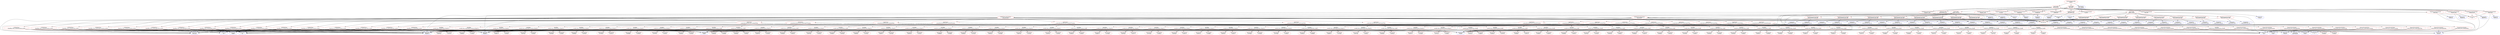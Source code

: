 digraph model_s{
"model_s" [ color=red, label="RooSimultaneousOpt\nmodel_s"];
"pdf_binChIso" [ color=red, label="RooProdPdf\npdf_binChIso"];
"pdf_binChIso_nuis" [ color=red, label="RooRealSumPdf\npdf_binChIso_nuis"];
"prop_binChIso" [ color=red, label="CMSHistErrorPropagator\nprop_binChIso"];
"shapeBkg_ChIso_isolatedZGamma_morph" [ color=red, label="CMSHistFunc\nshapeBkg_ChIso_isolatedZGamma_morph"];
"CMS_th1x" [ color=blue, label="RooRealVar\nCMS_th1x"];
"BTagSF_b" [ color=blue, label="RooRealVar\nBTagSF_b"];
"BTagSF_l" [ color=blue, label="RooRealVar\nBTagSF_l"];
"PU" [ color=blue, label="RooRealVar\nPU"];
"MuEff" [ color=blue, label="RooRealVar\nMuEff"];
"PhoEff" [ color=blue, label="RooRealVar\nPhoEff"];
"EleEff" [ color=blue, label="RooRealVar\nEleEff"];
"Q2" [ color=blue, label="RooRealVar\nQ2"];
"shapeBkg_ChIso_isolatedWGamma_morph" [ color=red, label="CMSHistFunc\nshapeBkg_ChIso_isolatedWGamma_morph"];
"shapeBkg_ChIso_isolatedTTbar_morph" [ color=red, label="CMSHistFunc\nshapeBkg_ChIso_isolatedTTbar_morph"];
"shapeBkg_ChIso_nonPromptTTGamma_morph" [ color=red, label="CMSHistFunc\nshapeBkg_ChIso_nonPromptTTGamma_morph"];
"shapeSig_ChIso_isolatedTTGamma_morph" [ color=red, label="CMSHistFunc\nshapeSig_ChIso_isolatedTTGamma_morph"];
"shapeBkg_ChIso_nonPromptTTbar_morph" [ color=red, label="CMSHistFunc\nshapeBkg_ChIso_nonPromptTTbar_morph"];
"shapeBkg_ChIso_nonPromptOther_morph" [ color=red, label="CMSHistFunc\nshapeBkg_ChIso_nonPromptOther_morph"];
"shapeBkg_ChIso_isolatedOther_morph" [ color=red, label="CMSHistFunc\nshapeBkg_ChIso_isolatedOther_morph"];
"n_exp_final_binChIso_proc_isolatedZGamma" [ color=red, label="RooProduct\nn_exp_final_binChIso_proc_isolatedZGamma"];
"systeff_ChIso_isolatedZGamma_BTagSF_b" [ color=red, label="AsymPow\nsysteff_ChIso_isolatedZGamma_BTagSF_b"];
"0.983741" [ color=red, label="RooConstVar\n0.983741"];
"1.016286" [ color=red, label="RooConstVar\n1.016286"];
"systeff_ChIso_isolatedZGamma_BTagSF_l" [ color=red, label="AsymPow\nsysteff_ChIso_isolatedZGamma_BTagSF_l"];
"0.970131" [ color=red, label="RooConstVar\n0.970131"];
"1.029822" [ color=red, label="RooConstVar\n1.029822"];
"systeff_ChIso_isolatedZGamma_MuEff" [ color=red, label="AsymPow\nsysteff_ChIso_isolatedZGamma_MuEff"];
"0.994513" [ color=red, label="RooConstVar\n0.994513"];
"1.005498" [ color=red, label="RooConstVar\n1.005498"];
"systeff_ChIso_isolatedZGamma_PhoEff" [ color=red, label="AsymPow\nsysteff_ChIso_isolatedZGamma_PhoEff"];
"0.949367" [ color=red, label="RooConstVar\n0.949367"];
"1.050633" [ color=red, label="RooConstVar\n1.050633"];
"n_exp_binChIso_proc_isolatedZGamma" [ color=red, label="ProcessNormalization\nn_exp_binChIso_proc_isolatedZGamma"];
"lumi" [ color=blue, label="RooRealVar\nlumi"];
"ZGSF" [ color=blue, label="RooRealVar\nZGSF"];
"n_exp_final_binChIso_proc_isolatedWGamma" [ color=red, label="RooProduct\nn_exp_final_binChIso_proc_isolatedWGamma"];
"systeff_ChIso_isolatedWGamma_BTagSF_b" [ color=red, label="AsymPow\nsysteff_ChIso_isolatedWGamma_BTagSF_b"];
"0.975833" [ color=red, label="RooConstVar\n0.975833"];
"1.024113" [ color=red, label="RooConstVar\n1.024113"];
"systeff_ChIso_isolatedWGamma_BTagSF_l" [ color=red, label="AsymPow\nsysteff_ChIso_isolatedWGamma_BTagSF_l"];
"0.964886" [ color=red, label="RooConstVar\n0.964886"];
"1.035054" [ color=red, label="RooConstVar\n1.035054"];
"systeff_ChIso_isolatedWGamma_MuEff" [ color=red, label="AsymPow\nsysteff_ChIso_isolatedWGamma_MuEff"];
"0.995046" [ color=red, label="RooConstVar\n0.995046"];
"1.004968" [ color=red, label="RooConstVar\n1.004968"];
"systeff_ChIso_isolatedWGamma_PhoEff" [ color=red, label="AsymPow\nsysteff_ChIso_isolatedWGamma_PhoEff"];
"0.946241" [ color=red, label="RooConstVar\n0.946241"];
"1.053759" [ color=red, label="RooConstVar\n1.053759"];
"n_exp_binChIso_proc_isolatedWGamma" [ color=red, label="ProcessNormalization\nn_exp_binChIso_proc_isolatedWGamma"];
"WGSF" [ color=blue, label="RooRealVar\nWGSF"];
"n_exp_final_binChIso_proc_isolatedTTbar" [ color=red, label="RooProduct\nn_exp_final_binChIso_proc_isolatedTTbar"];
"systeff_ChIso_isolatedTTbar_BTagSF_b" [ color=red, label="AsymPow\nsysteff_ChIso_isolatedTTbar_BTagSF_b"];
"0.987619" [ color=red, label="RooConstVar\n0.987619"];
"1.012270" [ color=red, label="RooConstVar\n1.012270"];
"systeff_ChIso_isolatedTTbar_BTagSF_l" [ color=red, label="AsymPow\nsysteff_ChIso_isolatedTTbar_BTagSF_l"];
"0.998170" [ color=red, label="RooConstVar\n0.998170"];
"1.001825" [ color=red, label="RooConstVar\n1.001825"];
"systeff_ChIso_isolatedTTbar_MuEff" [ color=red, label="AsymPow\nsysteff_ChIso_isolatedTTbar_MuEff"];
"0.994456" [ color=red, label="RooConstVar\n0.994456"];
"1.005562" [ color=red, label="RooConstVar\n1.005562"];
"systeff_ChIso_isolatedTTbar_PhoEff" [ color=red, label="AsymPow\nsysteff_ChIso_isolatedTTbar_PhoEff"];
"0.953131" [ color=red, label="RooConstVar\n0.953131"];
"1.046870" [ color=red, label="RooConstVar\n1.046870"];
"n_exp_binChIso_proc_isolatedTTbar" [ color=red, label="ProcessNormalization\nn_exp_binChIso_proc_isolatedTTbar"];
"TTbarSF" [ color=blue, label="RooRealVar\nTTbarSF"];
"n_exp_final_binChIso_proc_nonPromptTTGamma" [ color=red, label="RooProduct\nn_exp_final_binChIso_proc_nonPromptTTGamma"];
"systeff_ChIso_nonPromptTTGamma_BTagSF_b" [ color=red, label="AsymPow\nsysteff_ChIso_nonPromptTTGamma_BTagSF_b"];
"0.985935" [ color=red, label="RooConstVar\n0.985935"];
"1.014001" [ color=red, label="RooConstVar\n1.014001"];
"systeff_ChIso_nonPromptTTGamma_BTagSF_l" [ color=red, label="AsymPow\nsysteff_ChIso_nonPromptTTGamma_BTagSF_l"];
"0.997363" [ color=red, label="RooConstVar\n0.997363"];
"1.002662" [ color=red, label="RooConstVar\n1.002662"];
"systeff_ChIso_nonPromptTTGamma_MuEff" [ color=red, label="AsymPow\nsysteff_ChIso_nonPromptTTGamma_MuEff"];
"0.994494" [ color=red, label="RooConstVar\n0.994494"];
"1.005525" [ color=red, label="RooConstVar\n1.005525"];
"systeff_ChIso_nonPromptTTGamma_PhoEff" [ color=red, label="AsymPow\nsysteff_ChIso_nonPromptTTGamma_PhoEff"];
"0.949027" [ color=red, label="RooConstVar\n0.949027"];
"1.050973" [ color=red, label="RooConstVar\n1.050973"];
"n_exp_binChIso_proc_nonPromptTTGamma" [ color=red, label="ProcessNormalization\nn_exp_binChIso_proc_nonPromptTTGamma"];
"nonPromptSF" [ color=blue, label="RooRealVar\nnonPromptSF"];
"n_exp_final_binChIso_proc_isolatedTTGamma" [ color=red, label="RooProduct\nn_exp_final_binChIso_proc_isolatedTTGamma"];
"systeff_ChIso_isolatedTTGamma_BTagSF_b" [ color=red, label="AsymPow\nsysteff_ChIso_isolatedTTGamma_BTagSF_b"];
"0.985740" [ color=red, label="RooConstVar\n0.985740"];
"1.014192" [ color=red, label="RooConstVar\n1.014192"];
"systeff_ChIso_isolatedTTGamma_BTagSF_l" [ color=red, label="AsymPow\nsysteff_ChIso_isolatedTTGamma_BTagSF_l"];
"0.997921" [ color=red, label="RooConstVar\n0.997921"];
"1.002091" [ color=red, label="RooConstVar\n1.002091"];
"systeff_ChIso_isolatedTTGamma_MuEff" [ color=red, label="AsymPow\nsysteff_ChIso_isolatedTTGamma_MuEff"];
"0.994623" [ color=red, label="RooConstVar\n0.994623"];
"1.005407" [ color=red, label="RooConstVar\n1.005407"];
"systeff_ChIso_isolatedTTGamma_PhoEff" [ color=red, label="AsymPow\nsysteff_ChIso_isolatedTTGamma_PhoEff"];
"0.952000" [ color=red, label="RooConstVar\n0.952000"];
"1.048013" [ color=red, label="RooConstVar\n1.048013"];
"n_exp_binChIso_proc_isolatedTTGamma" [ color=red, label="ProcessNormalization\nn_exp_binChIso_proc_isolatedTTGamma"];
"r" [ color=blue, label="RooRealVar\nr"];
"n_exp_final_binChIso_proc_nonPromptTTbar" [ color=red, label="RooProduct\nn_exp_final_binChIso_proc_nonPromptTTbar"];
"systeff_ChIso_nonPromptTTbar_BTagSF_b" [ color=red, label="AsymPow\nsysteff_ChIso_nonPromptTTbar_BTagSF_b"];
"0.986579" [ color=red, label="RooConstVar\n0.986579"];
"1.013348" [ color=red, label="RooConstVar\n1.013348"];
"systeff_ChIso_nonPromptTTbar_BTagSF_l" [ color=red, label="AsymPow\nsysteff_ChIso_nonPromptTTbar_BTagSF_l"];
"0.997189" [ color=red, label="RooConstVar\n0.997189"];
"1.002821" [ color=red, label="RooConstVar\n1.002821"];
"systeff_ChIso_nonPromptTTbar_MuEff" [ color=red, label="AsymPow\nsysteff_ChIso_nonPromptTTbar_MuEff"];
"0.994599" [ color=red, label="RooConstVar\n0.994599"];
"1.005418" [ color=red, label="RooConstVar\n1.005418"];
"systeff_ChIso_nonPromptTTbar_PhoEff" [ color=red, label="AsymPow\nsysteff_ChIso_nonPromptTTbar_PhoEff"];
"0.949513" [ color=red, label="RooConstVar\n0.949513"];
"1.050487" [ color=red, label="RooConstVar\n1.050487"];
"n_exp_binChIso_proc_nonPromptTTbar" [ color=red, label="ProcessNormalization\nn_exp_binChIso_proc_nonPromptTTbar"];
"n_exp_final_binChIso_proc_nonPromptOther" [ color=red, label="RooProduct\nn_exp_final_binChIso_proc_nonPromptOther"];
"systeff_ChIso_nonPromptOther_BTagSF_b" [ color=red, label="AsymPow\nsysteff_ChIso_nonPromptOther_BTagSF_b"];
"0.974603" [ color=red, label="RooConstVar\n0.974603"];
"1.025369" [ color=red, label="RooConstVar\n1.025369"];
"systeff_ChIso_nonPromptOther_BTagSF_l" [ color=red, label="AsymPow\nsysteff_ChIso_nonPromptOther_BTagSF_l"];
"0.971859" [ color=red, label="RooConstVar\n0.971859"];
"1.028620" [ color=red, label="RooConstVar\n1.028620"];
"systeff_ChIso_nonPromptOther_MuEff" [ color=red, label="AsymPow\nsysteff_ChIso_nonPromptOther_MuEff"];
"0.993023" [ color=red, label="RooConstVar\n0.993023"];
"1.006998" [ color=red, label="RooConstVar\n1.006998"];
"systeff_ChIso_nonPromptOther_PhoEff" [ color=red, label="AsymPow\nsysteff_ChIso_nonPromptOther_PhoEff"];
"0.945950" [ color=red, label="RooConstVar\n0.945950"];
"1.054050" [ color=red, label="RooConstVar\n1.054050"];
"n_exp_binChIso_proc_nonPromptOther" [ color=red, label="ProcessNormalization\nn_exp_binChIso_proc_nonPromptOther"];
"OtherSF" [ color=blue, label="RooRealVar\nOtherSF"];
"n_exp_final_binChIso_proc_isolatedOther" [ color=red, label="RooProduct\nn_exp_final_binChIso_proc_isolatedOther"];
"systeff_ChIso_isolatedOther_BTagSF_b" [ color=red, label="AsymPow\nsysteff_ChIso_isolatedOther_BTagSF_b"];
"0.983388" [ color=red, label="RooConstVar\n0.983388"];
"1.016591" [ color=red, label="RooConstVar\n1.016591"];
"systeff_ChIso_isolatedOther_BTagSF_l" [ color=red, label="AsymPow\nsysteff_ChIso_isolatedOther_BTagSF_l"];
"0.996484" [ color=red, label="RooConstVar\n0.996484"];
"1.003538" [ color=red, label="RooConstVar\n1.003538"];
"systeff_ChIso_isolatedOther_MuEff" [ color=red, label="AsymPow\nsysteff_ChIso_isolatedOther_MuEff"];
"0.994837" [ color=red, label="RooConstVar\n0.994837"];
"1.005180" [ color=red, label="RooConstVar\n1.005180"];
"systeff_ChIso_isolatedOther_PhoEff" [ color=red, label="AsymPow\nsysteff_ChIso_isolatedOther_PhoEff"];
"0.957642" [ color=red, label="RooConstVar\n0.957642"];
"1.042358" [ color=red, label="RooConstVar\n1.042358"];
"n_exp_binChIso_proc_isolatedOther" [ color=red, label="ProcessNormalization\nn_exp_binChIso_proc_isolatedOther"];
"prop_binChIso_bin0" [ color=blue, label="RooRealVar\nprop_binChIso_bin0"];
"prop_binChIso_bin1" [ color=blue, label="RooRealVar\nprop_binChIso_bin1"];
"prop_binChIso_bin2" [ color=blue, label="RooRealVar\nprop_binChIso_bin2"];
"prop_binChIso_bin3" [ color=blue, label="RooRealVar\nprop_binChIso_bin3"];
"prop_binChIso_bin4" [ color=blue, label="RooRealVar\nprop_binChIso_bin4"];
"prop_binChIso_bin5" [ color=blue, label="RooRealVar\nprop_binChIso_bin5"];
"prop_binChIso_bin6" [ color=blue, label="RooRealVar\nprop_binChIso_bin6"];
"prop_binChIso_bin7" [ color=blue, label="RooRealVar\nprop_binChIso_bin7"];
"ONE" [ color=blue, label="RooRealVar\nONE"];
"pdfbins_binChIso" [ color=red, label="RooProdPdf\npdfbins_binChIso"];
"prop_binChIso_bin0_Pdf" [ color=red, label="SimpleGaussianConstraint\nprop_binChIso_bin0_Pdf"];
"prop_binChIso_bin0_In" [ color=blue, label="RooRealVar\nprop_binChIso_bin0_In"];
"1" [ color=red, label="RooConstVar\n1"];
"prop_binChIso_bin1_Pdf" [ color=red, label="SimpleGaussianConstraint\nprop_binChIso_bin1_Pdf"];
"prop_binChIso_bin1_In" [ color=blue, label="RooRealVar\nprop_binChIso_bin1_In"];
"prop_binChIso_bin2_Pdf" [ color=red, label="SimpleGaussianConstraint\nprop_binChIso_bin2_Pdf"];
"prop_binChIso_bin2_In" [ color=blue, label="RooRealVar\nprop_binChIso_bin2_In"];
"prop_binChIso_bin3_Pdf" [ color=red, label="SimpleGaussianConstraint\nprop_binChIso_bin3_Pdf"];
"prop_binChIso_bin3_In" [ color=blue, label="RooRealVar\nprop_binChIso_bin3_In"];
"prop_binChIso_bin4_Pdf" [ color=red, label="SimpleGaussianConstraint\nprop_binChIso_bin4_Pdf"];
"prop_binChIso_bin4_In" [ color=blue, label="RooRealVar\nprop_binChIso_bin4_In"];
"prop_binChIso_bin5_Pdf" [ color=red, label="SimpleGaussianConstraint\nprop_binChIso_bin5_Pdf"];
"prop_binChIso_bin5_In" [ color=blue, label="RooRealVar\nprop_binChIso_bin5_In"];
"prop_binChIso_bin6_Pdf" [ color=red, label="SimpleGaussianConstraint\nprop_binChIso_bin6_Pdf"];
"prop_binChIso_bin6_In" [ color=blue, label="RooRealVar\nprop_binChIso_bin6_In"];
"prop_binChIso_bin7_Pdf" [ color=red, label="SimpleGaussianConstraint\nprop_binChIso_bin7_Pdf"];
"prop_binChIso_bin7_In" [ color=blue, label="RooRealVar\nprop_binChIso_bin7_In"];
"lumi_Pdf" [ color=red, label="SimpleGaussianConstraint\nlumi_Pdf"];
"lumi_In" [ color=blue, label="RooRealVar\nlumi_In"];
"BTagSF_b_Pdf" [ color=red, label="SimpleGaussianConstraint\nBTagSF_b_Pdf"];
"BTagSF_b_In" [ color=blue, label="RooRealVar\nBTagSF_b_In"];
"BTagSF_l_Pdf" [ color=red, label="SimpleGaussianConstraint\nBTagSF_l_Pdf"];
"BTagSF_l_In" [ color=blue, label="RooRealVar\nBTagSF_l_In"];
"PU_Pdf" [ color=red, label="SimpleGaussianConstraint\nPU_Pdf"];
"PU_In" [ color=blue, label="RooRealVar\nPU_In"];
"MuEff_Pdf" [ color=red, label="SimpleGaussianConstraint\nMuEff_Pdf"];
"MuEff_In" [ color=blue, label="RooRealVar\nMuEff_In"];
"PhoEff_Pdf" [ color=red, label="SimpleGaussianConstraint\nPhoEff_Pdf"];
"PhoEff_In" [ color=blue, label="RooRealVar\nPhoEff_In"];
"EleEff_Pdf" [ color=red, label="SimpleGaussianConstraint\nEleEff_Pdf"];
"EleEff_In" [ color=blue, label="RooRealVar\nEleEff_In"];
"Q2_Pdf" [ color=red, label="SimpleGaussianConstraint\nQ2_Pdf"];
"Q2_In" [ color=blue, label="RooRealVar\nQ2_In"];
"TTbarSF_Pdf" [ color=red, label="SimpleGaussianConstraint\nTTbarSF_Pdf"];
"0.2" [ color=red, label="RooConstVar\n0.2"];
"TTbarSF_In" [ color=blue, label="RooRealVar\nTTbarSF_In"];
"WGSF_Pdf" [ color=red, label="SimpleGaussianConstraint\nWGSF_Pdf"];
"WGSF_In" [ color=blue, label="RooRealVar\nWGSF_In"];
"ZGSF_Pdf" [ color=red, label="SimpleGaussianConstraint\nZGSF_Pdf"];
"ZGSF_In" [ color=blue, label="RooRealVar\nZGSF_In"];
"OtherSF_Pdf" [ color=red, label="SimpleGaussianConstraint\nOtherSF_Pdf"];
"OtherSF_In" [ color=blue, label="RooRealVar\nOtherSF_In"];
"pdf_binM3" [ color=red, label="RooProdPdf\npdf_binM3"];
"pdf_binM3_nuis" [ color=red, label="RooRealSumPdf\npdf_binM3_nuis"];
"prop_binM3" [ color=red, label="CMSHistErrorPropagator\nprop_binM3"];
"shapeBkg_M3_isolatedZGamma_morph" [ color=red, label="CMSHistFunc\nshapeBkg_M3_isolatedZGamma_morph"];
"shapeBkg_M3_isolatedWGamma_morph" [ color=red, label="CMSHistFunc\nshapeBkg_M3_isolatedWGamma_morph"];
"shapeBkg_M3_isolatedTTbar_morph" [ color=red, label="CMSHistFunc\nshapeBkg_M3_isolatedTTbar_morph"];
"shapeBkg_M3_nonPromptTTGamma_morph" [ color=red, label="CMSHistFunc\nshapeBkg_M3_nonPromptTTGamma_morph"];
"shapeSig_M3_isolatedTTGamma_morph" [ color=red, label="CMSHistFunc\nshapeSig_M3_isolatedTTGamma_morph"];
"shapeBkg_M3_nonPromptTTbar_morph" [ color=red, label="CMSHistFunc\nshapeBkg_M3_nonPromptTTbar_morph"];
"shapeBkg_M3_nonPromptOther_morph" [ color=red, label="CMSHistFunc\nshapeBkg_M3_nonPromptOther_morph"];
"shapeBkg_M3_isolatedOther_morph" [ color=red, label="CMSHistFunc\nshapeBkg_M3_isolatedOther_morph"];
"n_exp_final_binM3_proc_isolatedZGamma" [ color=red, label="RooProduct\nn_exp_final_binM3_proc_isolatedZGamma"];
"systeff_M3_isolatedZGamma_BTagSF_b" [ color=red, label="AsymPow\nsysteff_M3_isolatedZGamma_BTagSF_b"];
"0.983704" [ color=red, label="RooConstVar\n0.983704"];
"1.016254" [ color=red, label="RooConstVar\n1.016254"];
"systeff_M3_isolatedZGamma_BTagSF_l" [ color=red, label="AsymPow\nsysteff_M3_isolatedZGamma_BTagSF_l"];
"0.967546" [ color=red, label="RooConstVar\n0.967546"];
"1.032415" [ color=red, label="RooConstVar\n1.032415"];
"systeff_M3_isolatedZGamma_MuEff" [ color=red, label="AsymPow\nsysteff_M3_isolatedZGamma_MuEff"];
"0.994993" [ color=red, label="RooConstVar\n0.994993"];
"1.005014" [ color=red, label="RooConstVar\n1.005014"];
"systeff_M3_isolatedZGamma_PhoEff" [ color=red, label="AsymPow\nsysteff_M3_isolatedZGamma_PhoEff"];
"0.946601" [ color=red, label="RooConstVar\n0.946601"];
"1.053399" [ color=red, label="RooConstVar\n1.053399"];
"n_exp_binM3_proc_isolatedZGamma" [ color=red, label="ProcessNormalization\nn_exp_binM3_proc_isolatedZGamma"];
"n_exp_final_binM3_proc_isolatedWGamma" [ color=red, label="RooProduct\nn_exp_final_binM3_proc_isolatedWGamma"];
"systeff_M3_isolatedWGamma_BTagSF_b" [ color=red, label="AsymPow\nsysteff_M3_isolatedWGamma_BTagSF_b"];
"0.979705" [ color=red, label="RooConstVar\n0.979705"];
"1.020181" [ color=red, label="RooConstVar\n1.020181"];
"systeff_M3_isolatedWGamma_BTagSF_l" [ color=red, label="AsymPow\nsysteff_M3_isolatedWGamma_BTagSF_l"];
"0.964561" [ color=red, label="RooConstVar\n0.964561"];
"1.035393" [ color=red, label="RooConstVar\n1.035393"];
"systeff_M3_isolatedWGamma_MuEff" [ color=red, label="AsymPow\nsysteff_M3_isolatedWGamma_MuEff"];
"0.994901" [ color=red, label="RooConstVar\n0.994901"];
"1.005116" [ color=red, label="RooConstVar\n1.005116"];
"systeff_M3_isolatedWGamma_PhoEff" [ color=red, label="AsymPow\nsysteff_M3_isolatedWGamma_PhoEff"];
"0.945733" [ color=red, label="RooConstVar\n0.945733"];
"1.054267" [ color=red, label="RooConstVar\n1.054267"];
"n_exp_binM3_proc_isolatedWGamma" [ color=red, label="ProcessNormalization\nn_exp_binM3_proc_isolatedWGamma"];
"n_exp_final_binM3_proc_isolatedTTbar" [ color=red, label="RooProduct\nn_exp_final_binM3_proc_isolatedTTbar"];
"systeff_M3_isolatedTTbar_BTagSF_b" [ color=red, label="AsymPow\nsysteff_M3_isolatedTTbar_BTagSF_b"];
"0.986508" [ color=red, label="RooConstVar\n0.986508"];
"1.013435" [ color=red, label="RooConstVar\n1.013435"];
"systeff_M3_isolatedTTbar_BTagSF_l" [ color=red, label="AsymPow\nsysteff_M3_isolatedTTbar_BTagSF_l"];
"0.998727" [ color=red, label="RooConstVar\n0.998727"];
"1.001269" [ color=red, label="RooConstVar\n1.001269"];
"systeff_M3_isolatedTTbar_MuEff" [ color=red, label="AsymPow\nsysteff_M3_isolatedTTbar_MuEff"];
"0.994208" [ color=red, label="RooConstVar\n0.994208"];
"1.005811" [ color=red, label="RooConstVar\n1.005811"];
"systeff_M3_isolatedTTbar_PhoEff" [ color=red, label="AsymPow\nsysteff_M3_isolatedTTbar_PhoEff"];
"0.956655" [ color=red, label="RooConstVar\n0.956655"];
"1.043345" [ color=red, label="RooConstVar\n1.043345"];
"n_exp_binM3_proc_isolatedTTbar" [ color=red, label="ProcessNormalization\nn_exp_binM3_proc_isolatedTTbar"];
"n_exp_final_binM3_proc_nonPromptTTGamma" [ color=red, label="RooProduct\nn_exp_final_binM3_proc_nonPromptTTGamma"];
"systeff_M3_nonPromptTTGamma_BTagSF_b" [ color=red, label="AsymPow\nsysteff_M3_nonPromptTTGamma_BTagSF_b"];
"0.984748" [ color=red, label="RooConstVar\n0.984748"];
"1.015257" [ color=red, label="RooConstVar\n1.015257"];
"systeff_M3_nonPromptTTGamma_BTagSF_l" [ color=red, label="AsymPow\nsysteff_M3_nonPromptTTGamma_BTagSF_l"];
"0.998098" [ color=red, label="RooConstVar\n0.998098"];
"1.001898" [ color=red, label="RooConstVar\n1.001898"];
"systeff_M3_nonPromptTTGamma_MuEff" [ color=red, label="AsymPow\nsysteff_M3_nonPromptTTGamma_MuEff"];
"0.994643" [ color=red, label="RooConstVar\n0.994643"];
"1.005375" [ color=red, label="RooConstVar\n1.005375"];
"systeff_M3_nonPromptTTGamma_PhoEff" [ color=red, label="AsymPow\nsysteff_M3_nonPromptTTGamma_PhoEff"];
"0.947313" [ color=red, label="RooConstVar\n0.947313"];
"1.052687" [ color=red, label="RooConstVar\n1.052687"];
"n_exp_binM3_proc_nonPromptTTGamma" [ color=red, label="ProcessNormalization\nn_exp_binM3_proc_nonPromptTTGamma"];
"n_exp_final_binM3_proc_isolatedTTGamma" [ color=red, label="RooProduct\nn_exp_final_binM3_proc_isolatedTTGamma"];
"systeff_M3_isolatedTTGamma_BTagSF_b" [ color=red, label="AsymPow\nsysteff_M3_isolatedTTGamma_BTagSF_b"];
"0.985603" [ color=red, label="RooConstVar\n0.985603"];
"1.014328" [ color=red, label="RooConstVar\n1.014328"];
"systeff_M3_isolatedTTGamma_BTagSF_l" [ color=red, label="AsymPow\nsysteff_M3_isolatedTTGamma_BTagSF_l"];
"0.998144" [ color=red, label="RooConstVar\n0.998144"];
"1.001860" [ color=red, label="RooConstVar\n1.001860"];
"systeff_M3_isolatedTTGamma_MuEff" [ color=red, label="AsymPow\nsysteff_M3_isolatedTTGamma_MuEff"];
"0.994663" [ color=red, label="RooConstVar\n0.994663"];
"1.005354" [ color=red, label="RooConstVar\n1.005354"];
"systeff_M3_isolatedTTGamma_PhoEff" [ color=red, label="AsymPow\nsysteff_M3_isolatedTTGamma_PhoEff"];
"0.951475" [ color=red, label="RooConstVar\n0.951475"];
"1.048525" [ color=red, label="RooConstVar\n1.048525"];
"n_exp_binM3_proc_isolatedTTGamma" [ color=red, label="ProcessNormalization\nn_exp_binM3_proc_isolatedTTGamma"];
"n_exp_final_binM3_proc_nonPromptTTbar" [ color=red, label="RooProduct\nn_exp_final_binM3_proc_nonPromptTTbar"];
"systeff_M3_nonPromptTTbar_BTagSF_b" [ color=red, label="AsymPow\nsysteff_M3_nonPromptTTbar_BTagSF_b"];
"0.986270" [ color=red, label="RooConstVar\n0.986270"];
"1.013646" [ color=red, label="RooConstVar\n1.013646"];
"systeff_M3_nonPromptTTbar_BTagSF_l" [ color=red, label="AsymPow\nsysteff_M3_nonPromptTTbar_BTagSF_l"];
"0.997828" [ color=red, label="RooConstVar\n0.997828"];
"1.002173" [ color=red, label="RooConstVar\n1.002173"];
"systeff_M3_nonPromptTTbar_MuEff" [ color=red, label="AsymPow\nsysteff_M3_nonPromptTTbar_MuEff"];
"0.994548" [ color=red, label="RooConstVar\n0.994548"];
"1.005469" [ color=red, label="RooConstVar\n1.005469"];
"systeff_M3_nonPromptTTbar_PhoEff" [ color=red, label="AsymPow\nsysteff_M3_nonPromptTTbar_PhoEff"];
"0.948274" [ color=red, label="RooConstVar\n0.948274"];
"1.051726" [ color=red, label="RooConstVar\n1.051726"];
"n_exp_binM3_proc_nonPromptTTbar" [ color=red, label="ProcessNormalization\nn_exp_binM3_proc_nonPromptTTbar"];
"n_exp_final_binM3_proc_nonPromptOther" [ color=red, label="RooProduct\nn_exp_final_binM3_proc_nonPromptOther"];
"systeff_M3_nonPromptOther_BTagSF_b" [ color=red, label="AsymPow\nsysteff_M3_nonPromptOther_BTagSF_b"];
"0.974189" [ color=red, label="RooConstVar\n0.974189"];
"1.025812" [ color=red, label="RooConstVar\n1.025812"];
"systeff_M3_nonPromptOther_BTagSF_l" [ color=red, label="AsymPow\nsysteff_M3_nonPromptOther_BTagSF_l"];
"0.950180" [ color=red, label="RooConstVar\n0.950180"];
"1.049710" [ color=red, label="RooConstVar\n1.049710"];
"systeff_M3_nonPromptOther_MuEff" [ color=red, label="AsymPow\nsysteff_M3_nonPromptOther_MuEff"];
"0.993464" [ color=red, label="RooConstVar\n0.993464"];
"1.006561" [ color=red, label="RooConstVar\n1.006561"];
"systeff_M3_nonPromptOther_PhoEff" [ color=red, label="AsymPow\nsysteff_M3_nonPromptOther_PhoEff"];
"0.949631" [ color=red, label="RooConstVar\n0.949631"];
"1.050369" [ color=red, label="RooConstVar\n1.050369"];
"n_exp_binM3_proc_nonPromptOther" [ color=red, label="ProcessNormalization\nn_exp_binM3_proc_nonPromptOther"];
"n_exp_final_binM3_proc_isolatedOther" [ color=red, label="RooProduct\nn_exp_final_binM3_proc_isolatedOther"];
"systeff_M3_isolatedOther_BTagSF_b" [ color=red, label="AsymPow\nsysteff_M3_isolatedOther_BTagSF_b"];
"0.983143" [ color=red, label="RooConstVar\n0.983143"];
"1.016807" [ color=red, label="RooConstVar\n1.016807"];
"systeff_M3_isolatedOther_BTagSF_l" [ color=red, label="AsymPow\nsysteff_M3_isolatedOther_BTagSF_l"];
"0.994781" [ color=red, label="RooConstVar\n0.994781"];
"1.005227" [ color=red, label="RooConstVar\n1.005227"];
"systeff_M3_isolatedOther_MuEff" [ color=red, label="AsymPow\nsysteff_M3_isolatedOther_MuEff"];
"0.995013" [ color=red, label="RooConstVar\n0.995013"];
"1.005003" [ color=red, label="RooConstVar\n1.005003"];
"systeff_M3_isolatedOther_PhoEff" [ color=red, label="AsymPow\nsysteff_M3_isolatedOther_PhoEff"];
"0.953977" [ color=red, label="RooConstVar\n0.953977"];
"1.046023" [ color=red, label="RooConstVar\n1.046023"];
"n_exp_binM3_proc_isolatedOther" [ color=red, label="ProcessNormalization\nn_exp_binM3_proc_isolatedOther"];
"prop_binM3_bin0" [ color=blue, label="RooRealVar\nprop_binM3_bin0"];
"prop_binM3_bin1" [ color=blue, label="RooRealVar\nprop_binM3_bin1"];
"prop_binM3_bin2" [ color=blue, label="RooRealVar\nprop_binM3_bin2"];
"prop_binM3_bin3" [ color=blue, label="RooRealVar\nprop_binM3_bin3"];
"prop_binM3_bin4" [ color=blue, label="RooRealVar\nprop_binM3_bin4"];
"prop_binM3_bin5" [ color=blue, label="RooRealVar\nprop_binM3_bin5"];
"prop_binM3_bin6" [ color=blue, label="RooRealVar\nprop_binM3_bin6"];
"prop_binM3_bin7" [ color=blue, label="RooRealVar\nprop_binM3_bin7"];
"pdfbins_binM3" [ color=red, label="RooProdPdf\npdfbins_binM3"];
"prop_binM3_bin0_Pdf" [ color=red, label="SimpleGaussianConstraint\nprop_binM3_bin0_Pdf"];
"prop_binM3_bin0_In" [ color=blue, label="RooRealVar\nprop_binM3_bin0_In"];
"prop_binM3_bin1_Pdf" [ color=red, label="SimpleGaussianConstraint\nprop_binM3_bin1_Pdf"];
"prop_binM3_bin1_In" [ color=blue, label="RooRealVar\nprop_binM3_bin1_In"];
"prop_binM3_bin2_Pdf" [ color=red, label="SimpleGaussianConstraint\nprop_binM3_bin2_Pdf"];
"prop_binM3_bin2_In" [ color=blue, label="RooRealVar\nprop_binM3_bin2_In"];
"prop_binM3_bin3_Pdf" [ color=red, label="SimpleGaussianConstraint\nprop_binM3_bin3_Pdf"];
"prop_binM3_bin3_In" [ color=blue, label="RooRealVar\nprop_binM3_bin3_In"];
"prop_binM3_bin4_Pdf" [ color=red, label="SimpleGaussianConstraint\nprop_binM3_bin4_Pdf"];
"prop_binM3_bin4_In" [ color=blue, label="RooRealVar\nprop_binM3_bin4_In"];
"prop_binM3_bin5_Pdf" [ color=red, label="SimpleGaussianConstraint\nprop_binM3_bin5_Pdf"];
"prop_binM3_bin5_In" [ color=blue, label="RooRealVar\nprop_binM3_bin5_In"];
"prop_binM3_bin6_Pdf" [ color=red, label="SimpleGaussianConstraint\nprop_binM3_bin6_Pdf"];
"prop_binM3_bin6_In" [ color=blue, label="RooRealVar\nprop_binM3_bin6_In"];
"prop_binM3_bin7_Pdf" [ color=red, label="SimpleGaussianConstraint\nprop_binM3_bin7_Pdf"];
"prop_binM3_bin7_In" [ color=blue, label="RooRealVar\nprop_binM3_bin7_In"];
"CMS_channel" [ color=blue, label="RooCategory\nCMS_channel"];
"PU_Pdf" -> "PU";
"PU_Pdf" -> "1";
"PU_Pdf" -> "PU_In";
"MuEff_Pdf" -> "1";
"MuEff_Pdf" -> "MuEff_In";
"MuEff_Pdf" -> "MuEff";
"Q2_Pdf" -> "1";
"Q2_Pdf" -> "Q2_In";
"Q2_Pdf" -> "Q2";
"lumi_Pdf" -> "lumi_In";
"lumi_Pdf" -> "lumi";
"lumi_Pdf" -> "1";
"BTagSF_l_Pdf" -> "BTagSF_l_In";
"BTagSF_l_Pdf" -> "1";
"BTagSF_l_Pdf" -> "BTagSF_l";
"BTagSF_b_Pdf" -> "BTagSF_b_In";
"BTagSF_b_Pdf" -> "1";
"BTagSF_b_Pdf" -> "BTagSF_b";
"PhoEff_Pdf" -> "1";
"PhoEff_Pdf" -> "PhoEff";
"PhoEff_Pdf" -> "PhoEff_In";
"TTbarSF_Pdf" -> "TTbarSF_In";
"TTbarSF_Pdf" -> "TTbarSF";
"TTbarSF_Pdf" -> "0.2";
"EleEff_Pdf" -> "1";
"EleEff_Pdf" -> "EleEff_In";
"EleEff_Pdf" -> "EleEff";
"prop_binM3_bin5_Pdf" -> "1";
"prop_binM3_bin5_Pdf" -> "prop_binM3_bin5";
"prop_binM3_bin5_Pdf" -> "prop_binM3_bin5_In";
"WGSF_Pdf" -> "0.2";
"WGSF_Pdf" -> "WGSF_In";
"WGSF_Pdf" -> "WGSF";
"OtherSF_Pdf" -> "OtherSF";
"OtherSF_Pdf" -> "0.2";
"OtherSF_Pdf" -> "OtherSF_In";
"ZGSF_Pdf" -> "0.2";
"ZGSF_Pdf" -> "ZGSF";
"ZGSF_Pdf" -> "ZGSF_In";
"n_exp_binChIso_proc_isolatedZGamma" -> "lumi";
"n_exp_binChIso_proc_isolatedZGamma" -> "ZGSF";
"n_exp_binChIso_proc_nonPromptTTGamma" -> "lumi";
"n_exp_binChIso_proc_nonPromptTTGamma" -> "nonPromptSF";
"n_exp_binM3_proc_nonPromptOther" -> "lumi";
"n_exp_binM3_proc_nonPromptOther" -> "OtherSF";
"n_exp_binM3_proc_nonPromptOther" -> "nonPromptSF";
"n_exp_binChIso_proc_isolatedOther" -> "lumi";
"n_exp_binChIso_proc_isolatedOther" -> "OtherSF";
"n_exp_binChIso_proc_isolatedWGamma" -> "lumi";
"n_exp_binChIso_proc_isolatedWGamma" -> "WGSF";
"n_exp_binM3_proc_isolatedOther" -> "lumi";
"n_exp_binM3_proc_isolatedOther" -> "OtherSF";
"n_exp_binChIso_proc_nonPromptOther" -> "lumi";
"n_exp_binChIso_proc_nonPromptOther" -> "OtherSF";
"n_exp_binChIso_proc_nonPromptOther" -> "nonPromptSF";
"n_exp_binM3_proc_isolatedTTGamma" -> "r";
"n_exp_binM3_proc_isolatedTTGamma" -> "lumi";
"n_exp_binChIso_proc_isolatedTTbar" -> "lumi";
"n_exp_binChIso_proc_isolatedTTbar" -> "TTbarSF";
"n_exp_binChIso_proc_isolatedTTGamma" -> "r";
"n_exp_binChIso_proc_isolatedTTGamma" -> "lumi";
"n_exp_binM3_proc_isolatedTTbar" -> "lumi";
"n_exp_binM3_proc_isolatedTTbar" -> "TTbarSF";
"n_exp_binM3_proc_nonPromptTTGamma" -> "lumi";
"n_exp_binM3_proc_nonPromptTTGamma" -> "nonPromptSF";
"n_exp_binM3_proc_isolatedWGamma" -> "lumi";
"n_exp_binM3_proc_isolatedWGamma" -> "WGSF";
"n_exp_binM3_proc_isolatedZGamma" -> "lumi";
"n_exp_binM3_proc_isolatedZGamma" -> "ZGSF";
"n_exp_binChIso_proc_nonPromptTTbar" -> "lumi";
"n_exp_binChIso_proc_nonPromptTTbar" -> "TTbarSF";
"n_exp_binChIso_proc_nonPromptTTbar" -> "nonPromptSF";
"n_exp_binM3_proc_nonPromptTTbar" -> "lumi";
"n_exp_binM3_proc_nonPromptTTbar" -> "TTbarSF";
"n_exp_binM3_proc_nonPromptTTbar" -> "nonPromptSF";
"prop_binChIso_bin1_Pdf" -> "1";
"prop_binChIso_bin1_Pdf" -> "prop_binChIso_bin1";
"prop_binChIso_bin1_Pdf" -> "prop_binChIso_bin1_In";
"prop_binChIso_bin4_Pdf" -> "1";
"prop_binChIso_bin4_Pdf" -> "prop_binChIso_bin4";
"prop_binChIso_bin4_Pdf" -> "prop_binChIso_bin4_In";
"prop_binChIso_bin3_Pdf" -> "1";
"prop_binChIso_bin3_Pdf" -> "prop_binChIso_bin3";
"prop_binChIso_bin3_Pdf" -> "prop_binChIso_bin3_In";
"prop_binChIso_bin2_Pdf" -> "1";
"prop_binChIso_bin2_Pdf" -> "prop_binChIso_bin2";
"prop_binChIso_bin2_Pdf" -> "prop_binChIso_bin2_In";
"prop_binChIso_bin0_Pdf" -> "1";
"prop_binChIso_bin0_Pdf" -> "prop_binChIso_bin0";
"prop_binChIso_bin0_Pdf" -> "prop_binChIso_bin0_In";
"prop_binChIso_bin7_Pdf" -> "1";
"prop_binChIso_bin7_Pdf" -> "prop_binChIso_bin7_In";
"prop_binChIso_bin7_Pdf" -> "prop_binChIso_bin7";
"prop_binChIso_bin5_Pdf" -> "1";
"prop_binChIso_bin5_Pdf" -> "prop_binChIso_bin5_In";
"prop_binChIso_bin5_Pdf" -> "prop_binChIso_bin5";
"prop_binChIso_bin6_Pdf" -> "1";
"prop_binChIso_bin6_Pdf" -> "prop_binChIso_bin6_In";
"prop_binChIso_bin6_Pdf" -> "prop_binChIso_bin6";
"prop_binM3_bin2_Pdf" -> "1";
"prop_binM3_bin2_Pdf" -> "prop_binM3_bin2_In";
"prop_binM3_bin2_Pdf" -> "prop_binM3_bin2";
"prop_binM3_bin0_Pdf" -> "1";
"prop_binM3_bin0_Pdf" -> "prop_binM3_bin0_In";
"prop_binM3_bin0_Pdf" -> "prop_binM3_bin0";
"prop_binM3_bin1_Pdf" -> "1";
"prop_binM3_bin1_Pdf" -> "prop_binM3_bin1_In";
"prop_binM3_bin1_Pdf" -> "prop_binM3_bin1";
"prop_binM3_bin7_Pdf" -> "1";
"prop_binM3_bin7_Pdf" -> "prop_binM3_bin7";
"prop_binM3_bin7_Pdf" -> "prop_binM3_bin7_In";
"prop_binM3_bin3_Pdf" -> "1";
"prop_binM3_bin3_Pdf" -> "prop_binM3_bin3";
"prop_binM3_bin3_Pdf" -> "prop_binM3_bin3_In";
"prop_binM3_bin6_Pdf" -> "1";
"prop_binM3_bin6_Pdf" -> "prop_binM3_bin6_In";
"prop_binM3_bin6_Pdf" -> "prop_binM3_bin6";
"prop_binM3_bin4_Pdf" -> "1";
"prop_binM3_bin4_Pdf" -> "prop_binM3_bin4_In";
"prop_binM3_bin4_Pdf" -> "prop_binM3_bin4";
"model_s" -> "CMS_channel";
"model_s" -> "pdf_binChIso";
"model_s" -> "pdf_binM3";
"pdf_binChIso" -> "PU_Pdf";
"pdf_binChIso" -> "MuEff_Pdf";
"pdf_binChIso" -> "Q2_Pdf";
"pdf_binChIso" -> "lumi_Pdf";
"pdf_binChIso" -> "BTagSF_l_Pdf";
"pdf_binChIso" -> "BTagSF_b_Pdf";
"pdf_binChIso" -> "PhoEff_Pdf";
"pdf_binChIso" -> "TTbarSF_Pdf";
"pdf_binChIso" -> "EleEff_Pdf";
"pdf_binChIso" -> "WGSF_Pdf";
"pdf_binChIso" -> "OtherSF_Pdf";
"pdf_binChIso" -> "ZGSF_Pdf";
"pdf_binChIso" -> "pdf_binChIso_nuis";
"pdf_binChIso" -> "pdfbins_binChIso";
"pdf_binChIso_nuis" -> "ONE";
"pdf_binChIso_nuis" -> "prop_binChIso";
"prop_binChIso" -> "CMS_th1x";
"prop_binChIso" -> "prop_binChIso_bin2";
"prop_binChIso" -> "prop_binChIso_bin0";
"prop_binChIso" -> "prop_binChIso_bin1";
"prop_binChIso" -> "prop_binChIso_bin3";
"prop_binChIso" -> "prop_binChIso_bin4";
"prop_binChIso" -> "prop_binChIso_bin6";
"prop_binChIso" -> "prop_binChIso_bin5";
"prop_binChIso" -> "prop_binChIso_bin7";
"prop_binChIso" -> "shapeBkg_ChIso_isolatedZGamma_morph";
"prop_binChIso" -> "shapeBkg_ChIso_isolatedWGamma_morph";
"prop_binChIso" -> "shapeBkg_ChIso_isolatedTTbar_morph";
"prop_binChIso" -> "shapeBkg_ChIso_nonPromptTTGamma_morph";
"prop_binChIso" -> "shapeSig_ChIso_isolatedTTGamma_morph";
"prop_binChIso" -> "shapeBkg_ChIso_nonPromptTTbar_morph";
"prop_binChIso" -> "shapeBkg_ChIso_nonPromptOther_morph";
"prop_binChIso" -> "shapeBkg_ChIso_isolatedOther_morph";
"prop_binChIso" -> "n_exp_final_binChIso_proc_isolatedZGamma";
"prop_binChIso" -> "n_exp_final_binChIso_proc_isolatedWGamma";
"prop_binChIso" -> "n_exp_final_binChIso_proc_isolatedTTbar";
"prop_binChIso" -> "n_exp_final_binChIso_proc_nonPromptTTGamma";
"prop_binChIso" -> "n_exp_final_binChIso_proc_isolatedTTGamma";
"prop_binChIso" -> "n_exp_final_binChIso_proc_nonPromptTTbar";
"prop_binChIso" -> "n_exp_final_binChIso_proc_nonPromptOther";
"prop_binChIso" -> "n_exp_final_binChIso_proc_isolatedOther";
"shapeBkg_ChIso_isolatedZGamma_morph" -> "CMS_th1x";
"shapeBkg_ChIso_isolatedZGamma_morph" -> "PU";
"shapeBkg_ChIso_isolatedZGamma_morph" -> "PhoEff";
"shapeBkg_ChIso_isolatedZGamma_morph" -> "BTagSF_b";
"shapeBkg_ChIso_isolatedZGamma_morph" -> "BTagSF_l";
"shapeBkg_ChIso_isolatedZGamma_morph" -> "MuEff";
"shapeBkg_ChIso_isolatedZGamma_morph" -> "Q2";
"shapeBkg_ChIso_isolatedZGamma_morph" -> "EleEff";
"shapeBkg_ChIso_isolatedWGamma_morph" -> "CMS_th1x";
"shapeBkg_ChIso_isolatedWGamma_morph" -> "PU";
"shapeBkg_ChIso_isolatedWGamma_morph" -> "PhoEff";
"shapeBkg_ChIso_isolatedWGamma_morph" -> "BTagSF_b";
"shapeBkg_ChIso_isolatedWGamma_morph" -> "BTagSF_l";
"shapeBkg_ChIso_isolatedWGamma_morph" -> "MuEff";
"shapeBkg_ChIso_isolatedWGamma_morph" -> "Q2";
"shapeBkg_ChIso_isolatedWGamma_morph" -> "EleEff";
"shapeBkg_ChIso_isolatedTTbar_morph" -> "CMS_th1x";
"shapeBkg_ChIso_isolatedTTbar_morph" -> "PU";
"shapeBkg_ChIso_isolatedTTbar_morph" -> "PhoEff";
"shapeBkg_ChIso_isolatedTTbar_morph" -> "BTagSF_b";
"shapeBkg_ChIso_isolatedTTbar_morph" -> "BTagSF_l";
"shapeBkg_ChIso_isolatedTTbar_morph" -> "MuEff";
"shapeBkg_ChIso_isolatedTTbar_morph" -> "Q2";
"shapeBkg_ChIso_isolatedTTbar_morph" -> "EleEff";
"shapeBkg_ChIso_nonPromptTTGamma_morph" -> "CMS_th1x";
"shapeBkg_ChIso_nonPromptTTGamma_morph" -> "PU";
"shapeBkg_ChIso_nonPromptTTGamma_morph" -> "PhoEff";
"shapeBkg_ChIso_nonPromptTTGamma_morph" -> "BTagSF_b";
"shapeBkg_ChIso_nonPromptTTGamma_morph" -> "BTagSF_l";
"shapeBkg_ChIso_nonPromptTTGamma_morph" -> "MuEff";
"shapeBkg_ChIso_nonPromptTTGamma_morph" -> "Q2";
"shapeBkg_ChIso_nonPromptTTGamma_morph" -> "EleEff";
"shapeSig_ChIso_isolatedTTGamma_morph" -> "CMS_th1x";
"shapeSig_ChIso_isolatedTTGamma_morph" -> "PU";
"shapeSig_ChIso_isolatedTTGamma_morph" -> "PhoEff";
"shapeSig_ChIso_isolatedTTGamma_morph" -> "BTagSF_b";
"shapeSig_ChIso_isolatedTTGamma_morph" -> "BTagSF_l";
"shapeSig_ChIso_isolatedTTGamma_morph" -> "MuEff";
"shapeSig_ChIso_isolatedTTGamma_morph" -> "Q2";
"shapeSig_ChIso_isolatedTTGamma_morph" -> "EleEff";
"shapeBkg_ChIso_nonPromptTTbar_morph" -> "CMS_th1x";
"shapeBkg_ChIso_nonPromptTTbar_morph" -> "PU";
"shapeBkg_ChIso_nonPromptTTbar_morph" -> "PhoEff";
"shapeBkg_ChIso_nonPromptTTbar_morph" -> "BTagSF_b";
"shapeBkg_ChIso_nonPromptTTbar_morph" -> "BTagSF_l";
"shapeBkg_ChIso_nonPromptTTbar_morph" -> "MuEff";
"shapeBkg_ChIso_nonPromptTTbar_morph" -> "Q2";
"shapeBkg_ChIso_nonPromptTTbar_morph" -> "EleEff";
"shapeBkg_ChIso_nonPromptOther_morph" -> "CMS_th1x";
"shapeBkg_ChIso_nonPromptOther_morph" -> "PU";
"shapeBkg_ChIso_nonPromptOther_morph" -> "PhoEff";
"shapeBkg_ChIso_nonPromptOther_morph" -> "BTagSF_b";
"shapeBkg_ChIso_nonPromptOther_morph" -> "BTagSF_l";
"shapeBkg_ChIso_nonPromptOther_morph" -> "MuEff";
"shapeBkg_ChIso_nonPromptOther_morph" -> "Q2";
"shapeBkg_ChIso_nonPromptOther_morph" -> "EleEff";
"shapeBkg_ChIso_isolatedOther_morph" -> "CMS_th1x";
"shapeBkg_ChIso_isolatedOther_morph" -> "PU";
"shapeBkg_ChIso_isolatedOther_morph" -> "PhoEff";
"shapeBkg_ChIso_isolatedOther_morph" -> "BTagSF_b";
"shapeBkg_ChIso_isolatedOther_morph" -> "BTagSF_l";
"shapeBkg_ChIso_isolatedOther_morph" -> "MuEff";
"shapeBkg_ChIso_isolatedOther_morph" -> "Q2";
"shapeBkg_ChIso_isolatedOther_morph" -> "EleEff";
"n_exp_final_binChIso_proc_isolatedZGamma" -> "n_exp_binChIso_proc_isolatedZGamma";
"n_exp_final_binChIso_proc_isolatedZGamma" -> "systeff_ChIso_isolatedZGamma_BTagSF_b";
"n_exp_final_binChIso_proc_isolatedZGamma" -> "systeff_ChIso_isolatedZGamma_BTagSF_l";
"n_exp_final_binChIso_proc_isolatedZGamma" -> "systeff_ChIso_isolatedZGamma_MuEff";
"n_exp_final_binChIso_proc_isolatedZGamma" -> "systeff_ChIso_isolatedZGamma_PhoEff";
"systeff_ChIso_isolatedZGamma_BTagSF_b" -> "BTagSF_b";
"systeff_ChIso_isolatedZGamma_BTagSF_b" -> "0.983741";
"systeff_ChIso_isolatedZGamma_BTagSF_b" -> "1.016286";
"systeff_ChIso_isolatedZGamma_BTagSF_l" -> "BTagSF_l";
"systeff_ChIso_isolatedZGamma_BTagSF_l" -> "0.970131";
"systeff_ChIso_isolatedZGamma_BTagSF_l" -> "1.029822";
"systeff_ChIso_isolatedZGamma_MuEff" -> "MuEff";
"systeff_ChIso_isolatedZGamma_MuEff" -> "0.994513";
"systeff_ChIso_isolatedZGamma_MuEff" -> "1.005498";
"systeff_ChIso_isolatedZGamma_PhoEff" -> "PhoEff";
"systeff_ChIso_isolatedZGamma_PhoEff" -> "0.949367";
"systeff_ChIso_isolatedZGamma_PhoEff" -> "1.050633";
"n_exp_final_binChIso_proc_isolatedWGamma" -> "n_exp_binChIso_proc_isolatedWGamma";
"n_exp_final_binChIso_proc_isolatedWGamma" -> "systeff_ChIso_isolatedWGamma_BTagSF_b";
"n_exp_final_binChIso_proc_isolatedWGamma" -> "systeff_ChIso_isolatedWGamma_BTagSF_l";
"n_exp_final_binChIso_proc_isolatedWGamma" -> "systeff_ChIso_isolatedWGamma_MuEff";
"n_exp_final_binChIso_proc_isolatedWGamma" -> "systeff_ChIso_isolatedWGamma_PhoEff";
"systeff_ChIso_isolatedWGamma_BTagSF_b" -> "BTagSF_b";
"systeff_ChIso_isolatedWGamma_BTagSF_b" -> "0.975833";
"systeff_ChIso_isolatedWGamma_BTagSF_b" -> "1.024113";
"systeff_ChIso_isolatedWGamma_BTagSF_l" -> "BTagSF_l";
"systeff_ChIso_isolatedWGamma_BTagSF_l" -> "0.964886";
"systeff_ChIso_isolatedWGamma_BTagSF_l" -> "1.035054";
"systeff_ChIso_isolatedWGamma_MuEff" -> "MuEff";
"systeff_ChIso_isolatedWGamma_MuEff" -> "0.995046";
"systeff_ChIso_isolatedWGamma_MuEff" -> "1.004968";
"systeff_ChIso_isolatedWGamma_PhoEff" -> "PhoEff";
"systeff_ChIso_isolatedWGamma_PhoEff" -> "0.946241";
"systeff_ChIso_isolatedWGamma_PhoEff" -> "1.053759";
"n_exp_final_binChIso_proc_isolatedTTbar" -> "n_exp_binChIso_proc_isolatedTTbar";
"n_exp_final_binChIso_proc_isolatedTTbar" -> "systeff_ChIso_isolatedTTbar_BTagSF_b";
"n_exp_final_binChIso_proc_isolatedTTbar" -> "systeff_ChIso_isolatedTTbar_BTagSF_l";
"n_exp_final_binChIso_proc_isolatedTTbar" -> "systeff_ChIso_isolatedTTbar_MuEff";
"n_exp_final_binChIso_proc_isolatedTTbar" -> "systeff_ChIso_isolatedTTbar_PhoEff";
"systeff_ChIso_isolatedTTbar_BTagSF_b" -> "BTagSF_b";
"systeff_ChIso_isolatedTTbar_BTagSF_b" -> "0.987619";
"systeff_ChIso_isolatedTTbar_BTagSF_b" -> "1.012270";
"systeff_ChIso_isolatedTTbar_BTagSF_l" -> "BTagSF_l";
"systeff_ChIso_isolatedTTbar_BTagSF_l" -> "0.998170";
"systeff_ChIso_isolatedTTbar_BTagSF_l" -> "1.001825";
"systeff_ChIso_isolatedTTbar_MuEff" -> "MuEff";
"systeff_ChIso_isolatedTTbar_MuEff" -> "0.994456";
"systeff_ChIso_isolatedTTbar_MuEff" -> "1.005562";
"systeff_ChIso_isolatedTTbar_PhoEff" -> "PhoEff";
"systeff_ChIso_isolatedTTbar_PhoEff" -> "0.953131";
"systeff_ChIso_isolatedTTbar_PhoEff" -> "1.046870";
"n_exp_final_binChIso_proc_nonPromptTTGamma" -> "n_exp_binChIso_proc_nonPromptTTGamma";
"n_exp_final_binChIso_proc_nonPromptTTGamma" -> "systeff_ChIso_nonPromptTTGamma_BTagSF_b";
"n_exp_final_binChIso_proc_nonPromptTTGamma" -> "systeff_ChIso_nonPromptTTGamma_BTagSF_l";
"n_exp_final_binChIso_proc_nonPromptTTGamma" -> "systeff_ChIso_nonPromptTTGamma_MuEff";
"n_exp_final_binChIso_proc_nonPromptTTGamma" -> "systeff_ChIso_nonPromptTTGamma_PhoEff";
"systeff_ChIso_nonPromptTTGamma_BTagSF_b" -> "BTagSF_b";
"systeff_ChIso_nonPromptTTGamma_BTagSF_b" -> "0.985935";
"systeff_ChIso_nonPromptTTGamma_BTagSF_b" -> "1.014001";
"systeff_ChIso_nonPromptTTGamma_BTagSF_l" -> "BTagSF_l";
"systeff_ChIso_nonPromptTTGamma_BTagSF_l" -> "0.997363";
"systeff_ChIso_nonPromptTTGamma_BTagSF_l" -> "1.002662";
"systeff_ChIso_nonPromptTTGamma_MuEff" -> "MuEff";
"systeff_ChIso_nonPromptTTGamma_MuEff" -> "0.994494";
"systeff_ChIso_nonPromptTTGamma_MuEff" -> "1.005525";
"systeff_ChIso_nonPromptTTGamma_PhoEff" -> "PhoEff";
"systeff_ChIso_nonPromptTTGamma_PhoEff" -> "0.949027";
"systeff_ChIso_nonPromptTTGamma_PhoEff" -> "1.050973";
"n_exp_final_binChIso_proc_isolatedTTGamma" -> "n_exp_binChIso_proc_isolatedTTGamma";
"n_exp_final_binChIso_proc_isolatedTTGamma" -> "systeff_ChIso_isolatedTTGamma_BTagSF_b";
"n_exp_final_binChIso_proc_isolatedTTGamma" -> "systeff_ChIso_isolatedTTGamma_BTagSF_l";
"n_exp_final_binChIso_proc_isolatedTTGamma" -> "systeff_ChIso_isolatedTTGamma_MuEff";
"n_exp_final_binChIso_proc_isolatedTTGamma" -> "systeff_ChIso_isolatedTTGamma_PhoEff";
"systeff_ChIso_isolatedTTGamma_BTagSF_b" -> "BTagSF_b";
"systeff_ChIso_isolatedTTGamma_BTagSF_b" -> "0.985740";
"systeff_ChIso_isolatedTTGamma_BTagSF_b" -> "1.014192";
"systeff_ChIso_isolatedTTGamma_BTagSF_l" -> "BTagSF_l";
"systeff_ChIso_isolatedTTGamma_BTagSF_l" -> "0.997921";
"systeff_ChIso_isolatedTTGamma_BTagSF_l" -> "1.002091";
"systeff_ChIso_isolatedTTGamma_MuEff" -> "MuEff";
"systeff_ChIso_isolatedTTGamma_MuEff" -> "0.994623";
"systeff_ChIso_isolatedTTGamma_MuEff" -> "1.005407";
"systeff_ChIso_isolatedTTGamma_PhoEff" -> "PhoEff";
"systeff_ChIso_isolatedTTGamma_PhoEff" -> "0.952000";
"systeff_ChIso_isolatedTTGamma_PhoEff" -> "1.048013";
"n_exp_final_binChIso_proc_nonPromptTTbar" -> "n_exp_binChIso_proc_nonPromptTTbar";
"n_exp_final_binChIso_proc_nonPromptTTbar" -> "systeff_ChIso_nonPromptTTbar_BTagSF_b";
"n_exp_final_binChIso_proc_nonPromptTTbar" -> "systeff_ChIso_nonPromptTTbar_BTagSF_l";
"n_exp_final_binChIso_proc_nonPromptTTbar" -> "systeff_ChIso_nonPromptTTbar_MuEff";
"n_exp_final_binChIso_proc_nonPromptTTbar" -> "systeff_ChIso_nonPromptTTbar_PhoEff";
"systeff_ChIso_nonPromptTTbar_BTagSF_b" -> "BTagSF_b";
"systeff_ChIso_nonPromptTTbar_BTagSF_b" -> "0.986579";
"systeff_ChIso_nonPromptTTbar_BTagSF_b" -> "1.013348";
"systeff_ChIso_nonPromptTTbar_BTagSF_l" -> "BTagSF_l";
"systeff_ChIso_nonPromptTTbar_BTagSF_l" -> "0.997189";
"systeff_ChIso_nonPromptTTbar_BTagSF_l" -> "1.002821";
"systeff_ChIso_nonPromptTTbar_MuEff" -> "MuEff";
"systeff_ChIso_nonPromptTTbar_MuEff" -> "0.994599";
"systeff_ChIso_nonPromptTTbar_MuEff" -> "1.005418";
"systeff_ChIso_nonPromptTTbar_PhoEff" -> "PhoEff";
"systeff_ChIso_nonPromptTTbar_PhoEff" -> "0.949513";
"systeff_ChIso_nonPromptTTbar_PhoEff" -> "1.050487";
"n_exp_final_binChIso_proc_nonPromptOther" -> "n_exp_binChIso_proc_nonPromptOther";
"n_exp_final_binChIso_proc_nonPromptOther" -> "systeff_ChIso_nonPromptOther_BTagSF_b";
"n_exp_final_binChIso_proc_nonPromptOther" -> "systeff_ChIso_nonPromptOther_BTagSF_l";
"n_exp_final_binChIso_proc_nonPromptOther" -> "systeff_ChIso_nonPromptOther_MuEff";
"n_exp_final_binChIso_proc_nonPromptOther" -> "systeff_ChIso_nonPromptOther_PhoEff";
"systeff_ChIso_nonPromptOther_BTagSF_b" -> "BTagSF_b";
"systeff_ChIso_nonPromptOther_BTagSF_b" -> "0.974603";
"systeff_ChIso_nonPromptOther_BTagSF_b" -> "1.025369";
"systeff_ChIso_nonPromptOther_BTagSF_l" -> "BTagSF_l";
"systeff_ChIso_nonPromptOther_BTagSF_l" -> "0.971859";
"systeff_ChIso_nonPromptOther_BTagSF_l" -> "1.028620";
"systeff_ChIso_nonPromptOther_MuEff" -> "MuEff";
"systeff_ChIso_nonPromptOther_MuEff" -> "0.993023";
"systeff_ChIso_nonPromptOther_MuEff" -> "1.006998";
"systeff_ChIso_nonPromptOther_PhoEff" -> "PhoEff";
"systeff_ChIso_nonPromptOther_PhoEff" -> "0.945950";
"systeff_ChIso_nonPromptOther_PhoEff" -> "1.054050";
"n_exp_final_binChIso_proc_isolatedOther" -> "n_exp_binChIso_proc_isolatedOther";
"n_exp_final_binChIso_proc_isolatedOther" -> "systeff_ChIso_isolatedOther_BTagSF_b";
"n_exp_final_binChIso_proc_isolatedOther" -> "systeff_ChIso_isolatedOther_BTagSF_l";
"n_exp_final_binChIso_proc_isolatedOther" -> "systeff_ChIso_isolatedOther_MuEff";
"n_exp_final_binChIso_proc_isolatedOther" -> "systeff_ChIso_isolatedOther_PhoEff";
"systeff_ChIso_isolatedOther_BTagSF_b" -> "BTagSF_b";
"systeff_ChIso_isolatedOther_BTagSF_b" -> "0.983388";
"systeff_ChIso_isolatedOther_BTagSF_b" -> "1.016591";
"systeff_ChIso_isolatedOther_BTagSF_l" -> "BTagSF_l";
"systeff_ChIso_isolatedOther_BTagSF_l" -> "0.996484";
"systeff_ChIso_isolatedOther_BTagSF_l" -> "1.003538";
"systeff_ChIso_isolatedOther_MuEff" -> "MuEff";
"systeff_ChIso_isolatedOther_MuEff" -> "0.994837";
"systeff_ChIso_isolatedOther_MuEff" -> "1.005180";
"systeff_ChIso_isolatedOther_PhoEff" -> "PhoEff";
"systeff_ChIso_isolatedOther_PhoEff" -> "0.957642";
"systeff_ChIso_isolatedOther_PhoEff" -> "1.042358";
"pdfbins_binChIso" -> "prop_binChIso_bin1_Pdf";
"pdfbins_binChIso" -> "prop_binChIso_bin4_Pdf";
"pdfbins_binChIso" -> "prop_binChIso_bin3_Pdf";
"pdfbins_binChIso" -> "prop_binChIso_bin2_Pdf";
"pdfbins_binChIso" -> "prop_binChIso_bin0_Pdf";
"pdfbins_binChIso" -> "prop_binChIso_bin7_Pdf";
"pdfbins_binChIso" -> "prop_binChIso_bin5_Pdf";
"pdfbins_binChIso" -> "prop_binChIso_bin6_Pdf";
"pdf_binM3" -> "PU_Pdf";
"pdf_binM3" -> "MuEff_Pdf";
"pdf_binM3" -> "Q2_Pdf";
"pdf_binM3" -> "lumi_Pdf";
"pdf_binM3" -> "BTagSF_l_Pdf";
"pdf_binM3" -> "BTagSF_b_Pdf";
"pdf_binM3" -> "PhoEff_Pdf";
"pdf_binM3" -> "TTbarSF_Pdf";
"pdf_binM3" -> "EleEff_Pdf";
"pdf_binM3" -> "WGSF_Pdf";
"pdf_binM3" -> "OtherSF_Pdf";
"pdf_binM3" -> "ZGSF_Pdf";
"pdf_binM3" -> "pdf_binM3_nuis";
"pdf_binM3" -> "pdfbins_binM3";
"pdf_binM3_nuis" -> "ONE";
"pdf_binM3_nuis" -> "prop_binM3";
"prop_binM3" -> "CMS_th1x";
"prop_binM3" -> "prop_binM3_bin5";
"prop_binM3" -> "prop_binM3_bin1";
"prop_binM3" -> "prop_binM3_bin3";
"prop_binM3" -> "prop_binM3_bin2";
"prop_binM3" -> "prop_binM3_bin7";
"prop_binM3" -> "prop_binM3_bin6";
"prop_binM3" -> "prop_binM3_bin4";
"prop_binM3" -> "prop_binM3_bin0";
"prop_binM3" -> "shapeBkg_M3_isolatedZGamma_morph";
"prop_binM3" -> "shapeBkg_M3_isolatedWGamma_morph";
"prop_binM3" -> "shapeBkg_M3_isolatedTTbar_morph";
"prop_binM3" -> "shapeBkg_M3_nonPromptTTGamma_morph";
"prop_binM3" -> "shapeSig_M3_isolatedTTGamma_morph";
"prop_binM3" -> "shapeBkg_M3_nonPromptTTbar_morph";
"prop_binM3" -> "shapeBkg_M3_nonPromptOther_morph";
"prop_binM3" -> "shapeBkg_M3_isolatedOther_morph";
"prop_binM3" -> "n_exp_final_binM3_proc_isolatedZGamma";
"prop_binM3" -> "n_exp_final_binM3_proc_isolatedWGamma";
"prop_binM3" -> "n_exp_final_binM3_proc_isolatedTTbar";
"prop_binM3" -> "n_exp_final_binM3_proc_nonPromptTTGamma";
"prop_binM3" -> "n_exp_final_binM3_proc_isolatedTTGamma";
"prop_binM3" -> "n_exp_final_binM3_proc_nonPromptTTbar";
"prop_binM3" -> "n_exp_final_binM3_proc_nonPromptOther";
"prop_binM3" -> "n_exp_final_binM3_proc_isolatedOther";
"shapeBkg_M3_isolatedZGamma_morph" -> "CMS_th1x";
"shapeBkg_M3_isolatedZGamma_morph" -> "PU";
"shapeBkg_M3_isolatedZGamma_morph" -> "PhoEff";
"shapeBkg_M3_isolatedZGamma_morph" -> "BTagSF_b";
"shapeBkg_M3_isolatedZGamma_morph" -> "BTagSF_l";
"shapeBkg_M3_isolatedZGamma_morph" -> "MuEff";
"shapeBkg_M3_isolatedZGamma_morph" -> "Q2";
"shapeBkg_M3_isolatedZGamma_morph" -> "EleEff";
"shapeBkg_M3_isolatedWGamma_morph" -> "CMS_th1x";
"shapeBkg_M3_isolatedWGamma_morph" -> "PU";
"shapeBkg_M3_isolatedWGamma_morph" -> "PhoEff";
"shapeBkg_M3_isolatedWGamma_morph" -> "BTagSF_b";
"shapeBkg_M3_isolatedWGamma_morph" -> "BTagSF_l";
"shapeBkg_M3_isolatedWGamma_morph" -> "MuEff";
"shapeBkg_M3_isolatedWGamma_morph" -> "Q2";
"shapeBkg_M3_isolatedWGamma_morph" -> "EleEff";
"shapeBkg_M3_isolatedTTbar_morph" -> "CMS_th1x";
"shapeBkg_M3_isolatedTTbar_morph" -> "PU";
"shapeBkg_M3_isolatedTTbar_morph" -> "PhoEff";
"shapeBkg_M3_isolatedTTbar_morph" -> "BTagSF_b";
"shapeBkg_M3_isolatedTTbar_morph" -> "BTagSF_l";
"shapeBkg_M3_isolatedTTbar_morph" -> "MuEff";
"shapeBkg_M3_isolatedTTbar_morph" -> "Q2";
"shapeBkg_M3_isolatedTTbar_morph" -> "EleEff";
"shapeBkg_M3_nonPromptTTGamma_morph" -> "CMS_th1x";
"shapeBkg_M3_nonPromptTTGamma_morph" -> "PU";
"shapeBkg_M3_nonPromptTTGamma_morph" -> "PhoEff";
"shapeBkg_M3_nonPromptTTGamma_morph" -> "BTagSF_b";
"shapeBkg_M3_nonPromptTTGamma_morph" -> "BTagSF_l";
"shapeBkg_M3_nonPromptTTGamma_morph" -> "MuEff";
"shapeBkg_M3_nonPromptTTGamma_morph" -> "Q2";
"shapeBkg_M3_nonPromptTTGamma_morph" -> "EleEff";
"shapeSig_M3_isolatedTTGamma_morph" -> "CMS_th1x";
"shapeSig_M3_isolatedTTGamma_morph" -> "PU";
"shapeSig_M3_isolatedTTGamma_morph" -> "PhoEff";
"shapeSig_M3_isolatedTTGamma_morph" -> "BTagSF_b";
"shapeSig_M3_isolatedTTGamma_morph" -> "BTagSF_l";
"shapeSig_M3_isolatedTTGamma_morph" -> "MuEff";
"shapeSig_M3_isolatedTTGamma_morph" -> "Q2";
"shapeSig_M3_isolatedTTGamma_morph" -> "EleEff";
"shapeBkg_M3_nonPromptTTbar_morph" -> "CMS_th1x";
"shapeBkg_M3_nonPromptTTbar_morph" -> "PU";
"shapeBkg_M3_nonPromptTTbar_morph" -> "PhoEff";
"shapeBkg_M3_nonPromptTTbar_morph" -> "BTagSF_b";
"shapeBkg_M3_nonPromptTTbar_morph" -> "BTagSF_l";
"shapeBkg_M3_nonPromptTTbar_morph" -> "MuEff";
"shapeBkg_M3_nonPromptTTbar_morph" -> "Q2";
"shapeBkg_M3_nonPromptTTbar_morph" -> "EleEff";
"shapeBkg_M3_nonPromptOther_morph" -> "CMS_th1x";
"shapeBkg_M3_nonPromptOther_morph" -> "PU";
"shapeBkg_M3_nonPromptOther_morph" -> "PhoEff";
"shapeBkg_M3_nonPromptOther_morph" -> "BTagSF_b";
"shapeBkg_M3_nonPromptOther_morph" -> "BTagSF_l";
"shapeBkg_M3_nonPromptOther_morph" -> "MuEff";
"shapeBkg_M3_nonPromptOther_morph" -> "Q2";
"shapeBkg_M3_nonPromptOther_morph" -> "EleEff";
"shapeBkg_M3_isolatedOther_morph" -> "CMS_th1x";
"shapeBkg_M3_isolatedOther_morph" -> "PU";
"shapeBkg_M3_isolatedOther_morph" -> "PhoEff";
"shapeBkg_M3_isolatedOther_morph" -> "BTagSF_b";
"shapeBkg_M3_isolatedOther_morph" -> "BTagSF_l";
"shapeBkg_M3_isolatedOther_morph" -> "MuEff";
"shapeBkg_M3_isolatedOther_morph" -> "Q2";
"shapeBkg_M3_isolatedOther_morph" -> "EleEff";
"n_exp_final_binM3_proc_isolatedZGamma" -> "n_exp_binM3_proc_isolatedZGamma";
"n_exp_final_binM3_proc_isolatedZGamma" -> "systeff_M3_isolatedZGamma_BTagSF_b";
"n_exp_final_binM3_proc_isolatedZGamma" -> "systeff_M3_isolatedZGamma_BTagSF_l";
"n_exp_final_binM3_proc_isolatedZGamma" -> "systeff_M3_isolatedZGamma_MuEff";
"n_exp_final_binM3_proc_isolatedZGamma" -> "systeff_M3_isolatedZGamma_PhoEff";
"systeff_M3_isolatedZGamma_BTagSF_b" -> "BTagSF_b";
"systeff_M3_isolatedZGamma_BTagSF_b" -> "0.983704";
"systeff_M3_isolatedZGamma_BTagSF_b" -> "1.016254";
"systeff_M3_isolatedZGamma_BTagSF_l" -> "BTagSF_l";
"systeff_M3_isolatedZGamma_BTagSF_l" -> "0.967546";
"systeff_M3_isolatedZGamma_BTagSF_l" -> "1.032415";
"systeff_M3_isolatedZGamma_MuEff" -> "MuEff";
"systeff_M3_isolatedZGamma_MuEff" -> "0.994993";
"systeff_M3_isolatedZGamma_MuEff" -> "1.005014";
"systeff_M3_isolatedZGamma_PhoEff" -> "PhoEff";
"systeff_M3_isolatedZGamma_PhoEff" -> "0.946601";
"systeff_M3_isolatedZGamma_PhoEff" -> "1.053399";
"n_exp_final_binM3_proc_isolatedWGamma" -> "n_exp_binM3_proc_isolatedWGamma";
"n_exp_final_binM3_proc_isolatedWGamma" -> "systeff_M3_isolatedWGamma_BTagSF_b";
"n_exp_final_binM3_proc_isolatedWGamma" -> "systeff_M3_isolatedWGamma_BTagSF_l";
"n_exp_final_binM3_proc_isolatedWGamma" -> "systeff_M3_isolatedWGamma_MuEff";
"n_exp_final_binM3_proc_isolatedWGamma" -> "systeff_M3_isolatedWGamma_PhoEff";
"systeff_M3_isolatedWGamma_BTagSF_b" -> "BTagSF_b";
"systeff_M3_isolatedWGamma_BTagSF_b" -> "0.979705";
"systeff_M3_isolatedWGamma_BTagSF_b" -> "1.020181";
"systeff_M3_isolatedWGamma_BTagSF_l" -> "BTagSF_l";
"systeff_M3_isolatedWGamma_BTagSF_l" -> "0.964561";
"systeff_M3_isolatedWGamma_BTagSF_l" -> "1.035393";
"systeff_M3_isolatedWGamma_MuEff" -> "MuEff";
"systeff_M3_isolatedWGamma_MuEff" -> "0.994901";
"systeff_M3_isolatedWGamma_MuEff" -> "1.005116";
"systeff_M3_isolatedWGamma_PhoEff" -> "PhoEff";
"systeff_M3_isolatedWGamma_PhoEff" -> "0.945733";
"systeff_M3_isolatedWGamma_PhoEff" -> "1.054267";
"n_exp_final_binM3_proc_isolatedTTbar" -> "n_exp_binM3_proc_isolatedTTbar";
"n_exp_final_binM3_proc_isolatedTTbar" -> "systeff_M3_isolatedTTbar_BTagSF_b";
"n_exp_final_binM3_proc_isolatedTTbar" -> "systeff_M3_isolatedTTbar_BTagSF_l";
"n_exp_final_binM3_proc_isolatedTTbar" -> "systeff_M3_isolatedTTbar_MuEff";
"n_exp_final_binM3_proc_isolatedTTbar" -> "systeff_M3_isolatedTTbar_PhoEff";
"systeff_M3_isolatedTTbar_BTagSF_b" -> "BTagSF_b";
"systeff_M3_isolatedTTbar_BTagSF_b" -> "0.986508";
"systeff_M3_isolatedTTbar_BTagSF_b" -> "1.013435";
"systeff_M3_isolatedTTbar_BTagSF_l" -> "BTagSF_l";
"systeff_M3_isolatedTTbar_BTagSF_l" -> "0.998727";
"systeff_M3_isolatedTTbar_BTagSF_l" -> "1.001269";
"systeff_M3_isolatedTTbar_MuEff" -> "MuEff";
"systeff_M3_isolatedTTbar_MuEff" -> "0.994208";
"systeff_M3_isolatedTTbar_MuEff" -> "1.005811";
"systeff_M3_isolatedTTbar_PhoEff" -> "PhoEff";
"systeff_M3_isolatedTTbar_PhoEff" -> "0.956655";
"systeff_M3_isolatedTTbar_PhoEff" -> "1.043345";
"n_exp_final_binM3_proc_nonPromptTTGamma" -> "n_exp_binM3_proc_nonPromptTTGamma";
"n_exp_final_binM3_proc_nonPromptTTGamma" -> "systeff_M3_nonPromptTTGamma_BTagSF_b";
"n_exp_final_binM3_proc_nonPromptTTGamma" -> "systeff_M3_nonPromptTTGamma_BTagSF_l";
"n_exp_final_binM3_proc_nonPromptTTGamma" -> "systeff_M3_nonPromptTTGamma_MuEff";
"n_exp_final_binM3_proc_nonPromptTTGamma" -> "systeff_M3_nonPromptTTGamma_PhoEff";
"systeff_M3_nonPromptTTGamma_BTagSF_b" -> "BTagSF_b";
"systeff_M3_nonPromptTTGamma_BTagSF_b" -> "0.984748";
"systeff_M3_nonPromptTTGamma_BTagSF_b" -> "1.015257";
"systeff_M3_nonPromptTTGamma_BTagSF_l" -> "BTagSF_l";
"systeff_M3_nonPromptTTGamma_BTagSF_l" -> "0.998098";
"systeff_M3_nonPromptTTGamma_BTagSF_l" -> "1.001898";
"systeff_M3_nonPromptTTGamma_MuEff" -> "MuEff";
"systeff_M3_nonPromptTTGamma_MuEff" -> "0.994643";
"systeff_M3_nonPromptTTGamma_MuEff" -> "1.005375";
"systeff_M3_nonPromptTTGamma_PhoEff" -> "PhoEff";
"systeff_M3_nonPromptTTGamma_PhoEff" -> "0.947313";
"systeff_M3_nonPromptTTGamma_PhoEff" -> "1.052687";
"n_exp_final_binM3_proc_isolatedTTGamma" -> "n_exp_binM3_proc_isolatedTTGamma";
"n_exp_final_binM3_proc_isolatedTTGamma" -> "systeff_M3_isolatedTTGamma_BTagSF_b";
"n_exp_final_binM3_proc_isolatedTTGamma" -> "systeff_M3_isolatedTTGamma_BTagSF_l";
"n_exp_final_binM3_proc_isolatedTTGamma" -> "systeff_M3_isolatedTTGamma_MuEff";
"n_exp_final_binM3_proc_isolatedTTGamma" -> "systeff_M3_isolatedTTGamma_PhoEff";
"systeff_M3_isolatedTTGamma_BTagSF_b" -> "BTagSF_b";
"systeff_M3_isolatedTTGamma_BTagSF_b" -> "0.985603";
"systeff_M3_isolatedTTGamma_BTagSF_b" -> "1.014328";
"systeff_M3_isolatedTTGamma_BTagSF_l" -> "BTagSF_l";
"systeff_M3_isolatedTTGamma_BTagSF_l" -> "0.998144";
"systeff_M3_isolatedTTGamma_BTagSF_l" -> "1.001860";
"systeff_M3_isolatedTTGamma_MuEff" -> "MuEff";
"systeff_M3_isolatedTTGamma_MuEff" -> "0.994663";
"systeff_M3_isolatedTTGamma_MuEff" -> "1.005354";
"systeff_M3_isolatedTTGamma_PhoEff" -> "PhoEff";
"systeff_M3_isolatedTTGamma_PhoEff" -> "0.951475";
"systeff_M3_isolatedTTGamma_PhoEff" -> "1.048525";
"n_exp_final_binM3_proc_nonPromptTTbar" -> "n_exp_binM3_proc_nonPromptTTbar";
"n_exp_final_binM3_proc_nonPromptTTbar" -> "systeff_M3_nonPromptTTbar_BTagSF_b";
"n_exp_final_binM3_proc_nonPromptTTbar" -> "systeff_M3_nonPromptTTbar_BTagSF_l";
"n_exp_final_binM3_proc_nonPromptTTbar" -> "systeff_M3_nonPromptTTbar_MuEff";
"n_exp_final_binM3_proc_nonPromptTTbar" -> "systeff_M3_nonPromptTTbar_PhoEff";
"systeff_M3_nonPromptTTbar_BTagSF_b" -> "BTagSF_b";
"systeff_M3_nonPromptTTbar_BTagSF_b" -> "0.986270";
"systeff_M3_nonPromptTTbar_BTagSF_b" -> "1.013646";
"systeff_M3_nonPromptTTbar_BTagSF_l" -> "BTagSF_l";
"systeff_M3_nonPromptTTbar_BTagSF_l" -> "0.997828";
"systeff_M3_nonPromptTTbar_BTagSF_l" -> "1.002173";
"systeff_M3_nonPromptTTbar_MuEff" -> "MuEff";
"systeff_M3_nonPromptTTbar_MuEff" -> "0.994548";
"systeff_M3_nonPromptTTbar_MuEff" -> "1.005469";
"systeff_M3_nonPromptTTbar_PhoEff" -> "PhoEff";
"systeff_M3_nonPromptTTbar_PhoEff" -> "0.948274";
"systeff_M3_nonPromptTTbar_PhoEff" -> "1.051726";
"n_exp_final_binM3_proc_nonPromptOther" -> "n_exp_binM3_proc_nonPromptOther";
"n_exp_final_binM3_proc_nonPromptOther" -> "systeff_M3_nonPromptOther_BTagSF_b";
"n_exp_final_binM3_proc_nonPromptOther" -> "systeff_M3_nonPromptOther_BTagSF_l";
"n_exp_final_binM3_proc_nonPromptOther" -> "systeff_M3_nonPromptOther_MuEff";
"n_exp_final_binM3_proc_nonPromptOther" -> "systeff_M3_nonPromptOther_PhoEff";
"systeff_M3_nonPromptOther_BTagSF_b" -> "BTagSF_b";
"systeff_M3_nonPromptOther_BTagSF_b" -> "0.974189";
"systeff_M3_nonPromptOther_BTagSF_b" -> "1.025812";
"systeff_M3_nonPromptOther_BTagSF_l" -> "BTagSF_l";
"systeff_M3_nonPromptOther_BTagSF_l" -> "0.950180";
"systeff_M3_nonPromptOther_BTagSF_l" -> "1.049710";
"systeff_M3_nonPromptOther_MuEff" -> "MuEff";
"systeff_M3_nonPromptOther_MuEff" -> "0.993464";
"systeff_M3_nonPromptOther_MuEff" -> "1.006561";
"systeff_M3_nonPromptOther_PhoEff" -> "PhoEff";
"systeff_M3_nonPromptOther_PhoEff" -> "0.949631";
"systeff_M3_nonPromptOther_PhoEff" -> "1.050369";
"n_exp_final_binM3_proc_isolatedOther" -> "n_exp_binM3_proc_isolatedOther";
"n_exp_final_binM3_proc_isolatedOther" -> "systeff_M3_isolatedOther_BTagSF_b";
"n_exp_final_binM3_proc_isolatedOther" -> "systeff_M3_isolatedOther_BTagSF_l";
"n_exp_final_binM3_proc_isolatedOther" -> "systeff_M3_isolatedOther_MuEff";
"n_exp_final_binM3_proc_isolatedOther" -> "systeff_M3_isolatedOther_PhoEff";
"systeff_M3_isolatedOther_BTagSF_b" -> "BTagSF_b";
"systeff_M3_isolatedOther_BTagSF_b" -> "0.983143";
"systeff_M3_isolatedOther_BTagSF_b" -> "1.016807";
"systeff_M3_isolatedOther_BTagSF_l" -> "BTagSF_l";
"systeff_M3_isolatedOther_BTagSF_l" -> "0.994781";
"systeff_M3_isolatedOther_BTagSF_l" -> "1.005227";
"systeff_M3_isolatedOther_MuEff" -> "MuEff";
"systeff_M3_isolatedOther_MuEff" -> "0.995013";
"systeff_M3_isolatedOther_MuEff" -> "1.005003";
"systeff_M3_isolatedOther_PhoEff" -> "PhoEff";
"systeff_M3_isolatedOther_PhoEff" -> "0.953977";
"systeff_M3_isolatedOther_PhoEff" -> "1.046023";
"pdfbins_binM3" -> "prop_binM3_bin5_Pdf";
"pdfbins_binM3" -> "prop_binM3_bin2_Pdf";
"pdfbins_binM3" -> "prop_binM3_bin0_Pdf";
"pdfbins_binM3" -> "prop_binM3_bin1_Pdf";
"pdfbins_binM3" -> "prop_binM3_bin7_Pdf";
"pdfbins_binM3" -> "prop_binM3_bin3_Pdf";
"pdfbins_binM3" -> "prop_binM3_bin6_Pdf";
"pdfbins_binM3" -> "prop_binM3_bin4_Pdf";
}
